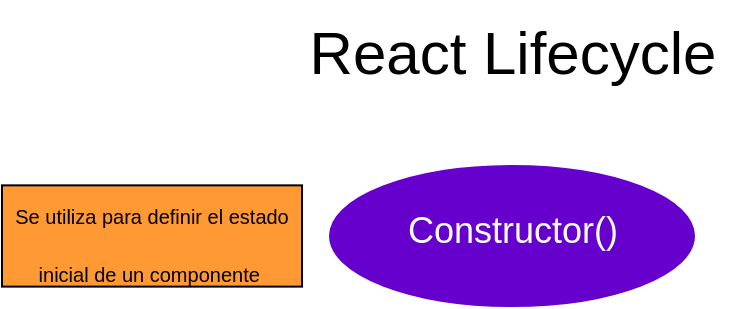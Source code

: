 <mxfile version="12.7.3" type="device"><diagram id="jMkMqSSUWd4kOQ2gqUwL" name="Página-1"><mxGraphModel dx="1038" dy="692" grid="1" gridSize="10" guides="1" tooltips="1" connect="1" arrows="1" fold="1" page="1" pageScale="1" pageWidth="850" pageHeight="1400" math="0" shadow="0"><root><mxCell id="0"/><mxCell id="1" parent="0"/><mxCell id="cApWLNVEvE2qzOOT4f2N-1" value="&lt;font color=&quot;#000000&quot;&gt;React Lifecycle&lt;/font&gt;" style="text;html=1;strokeColor=none;fillColor=none;align=center;verticalAlign=middle;whiteSpace=wrap;rounded=0;fontFamily=Helvetica;fontSize=30;fontStyle=0;horizontal=1;fontColor=#A8A8A8;" parent="1" vertex="1"><mxGeometry x="312" y="7" width="227" height="51" as="geometry"/></mxCell><mxCell id="cApWLNVEvE2qzOOT4f2N-2" value="&lt;font style=&quot;line-height: 0%&quot; size=&quot;1&quot;&gt;&lt;sup style=&quot;font-size: 18px&quot;&gt;Constructor()&lt;/sup&gt;&lt;/font&gt;" style="ellipse;html=1;fontFamily=Helvetica;fontSize=24;verticalAlign=middle;align=center;fillColor=#6600CC;strokeColor=#6600CC;fontColor=#FFFFFF;" parent="1" vertex="1"><mxGeometry x="334" y="90" width="182" height="70" as="geometry"/></mxCell><mxCell id="cApWLNVEvE2qzOOT4f2N-3" value="&lt;font style=&quot;line-height: 100% ; font-size: 10px&quot;&gt;Se utiliza para definir el estado inicial de un componente&amp;nbsp;&lt;/font&gt;" style="text;html=1;strokeColor=#000000;fillColor=#FF9933;align=center;verticalAlign=middle;rounded=0;fontFamily=Helvetica;fontSize=24;spacing=0;whiteSpace=wrap;fontColor=#000000;" parent="1" vertex="1"><mxGeometry x="170" y="99.68" width="150" height="50.63" as="geometry"/></mxCell></root></mxGraphModel></diagram></mxfile>